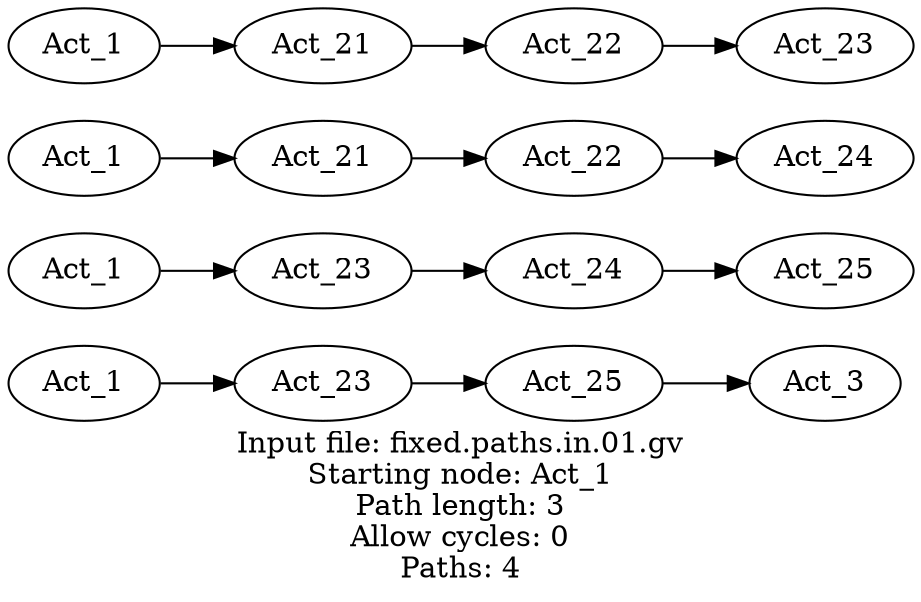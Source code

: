 digraph fixed_length_paths
{
	label = "Input file: fixed.paths.in.01.gv\nStarting node: Act_1\nPath length: 3\nAllow cycles: 0\nPaths: 4" rankdir = LR

	"1" [label = "Act_1"]
	"2" [label = "Act_23"]
	"3" [label = "Act_25"]
	"4" [label = "Act_3"]
	"5" [label = "Act_1"]
	"6" [label = "Act_23"]
	"7" [label = "Act_24"]
	"8" [label = "Act_25"]
	"9" [label = "Act_1"]
	"10" [label = "Act_21"]
	"11" [label = "Act_22"]
	"12" [label = "Act_24"]
	"13" [label = "Act_1"]
	"14" [label = "Act_21"]
	"15" [label = "Act_22"]
	"16" [label = "Act_23"]

	"1"  ->  "2"  ->  "3"  ->  "4"
	"5"  ->  "6"  ->  "7"  ->  "8"
	"9"  ->  "10"  ->  "11"  ->  "12"
	"13"  ->  "14"  ->  "15"  ->  "16"
}

